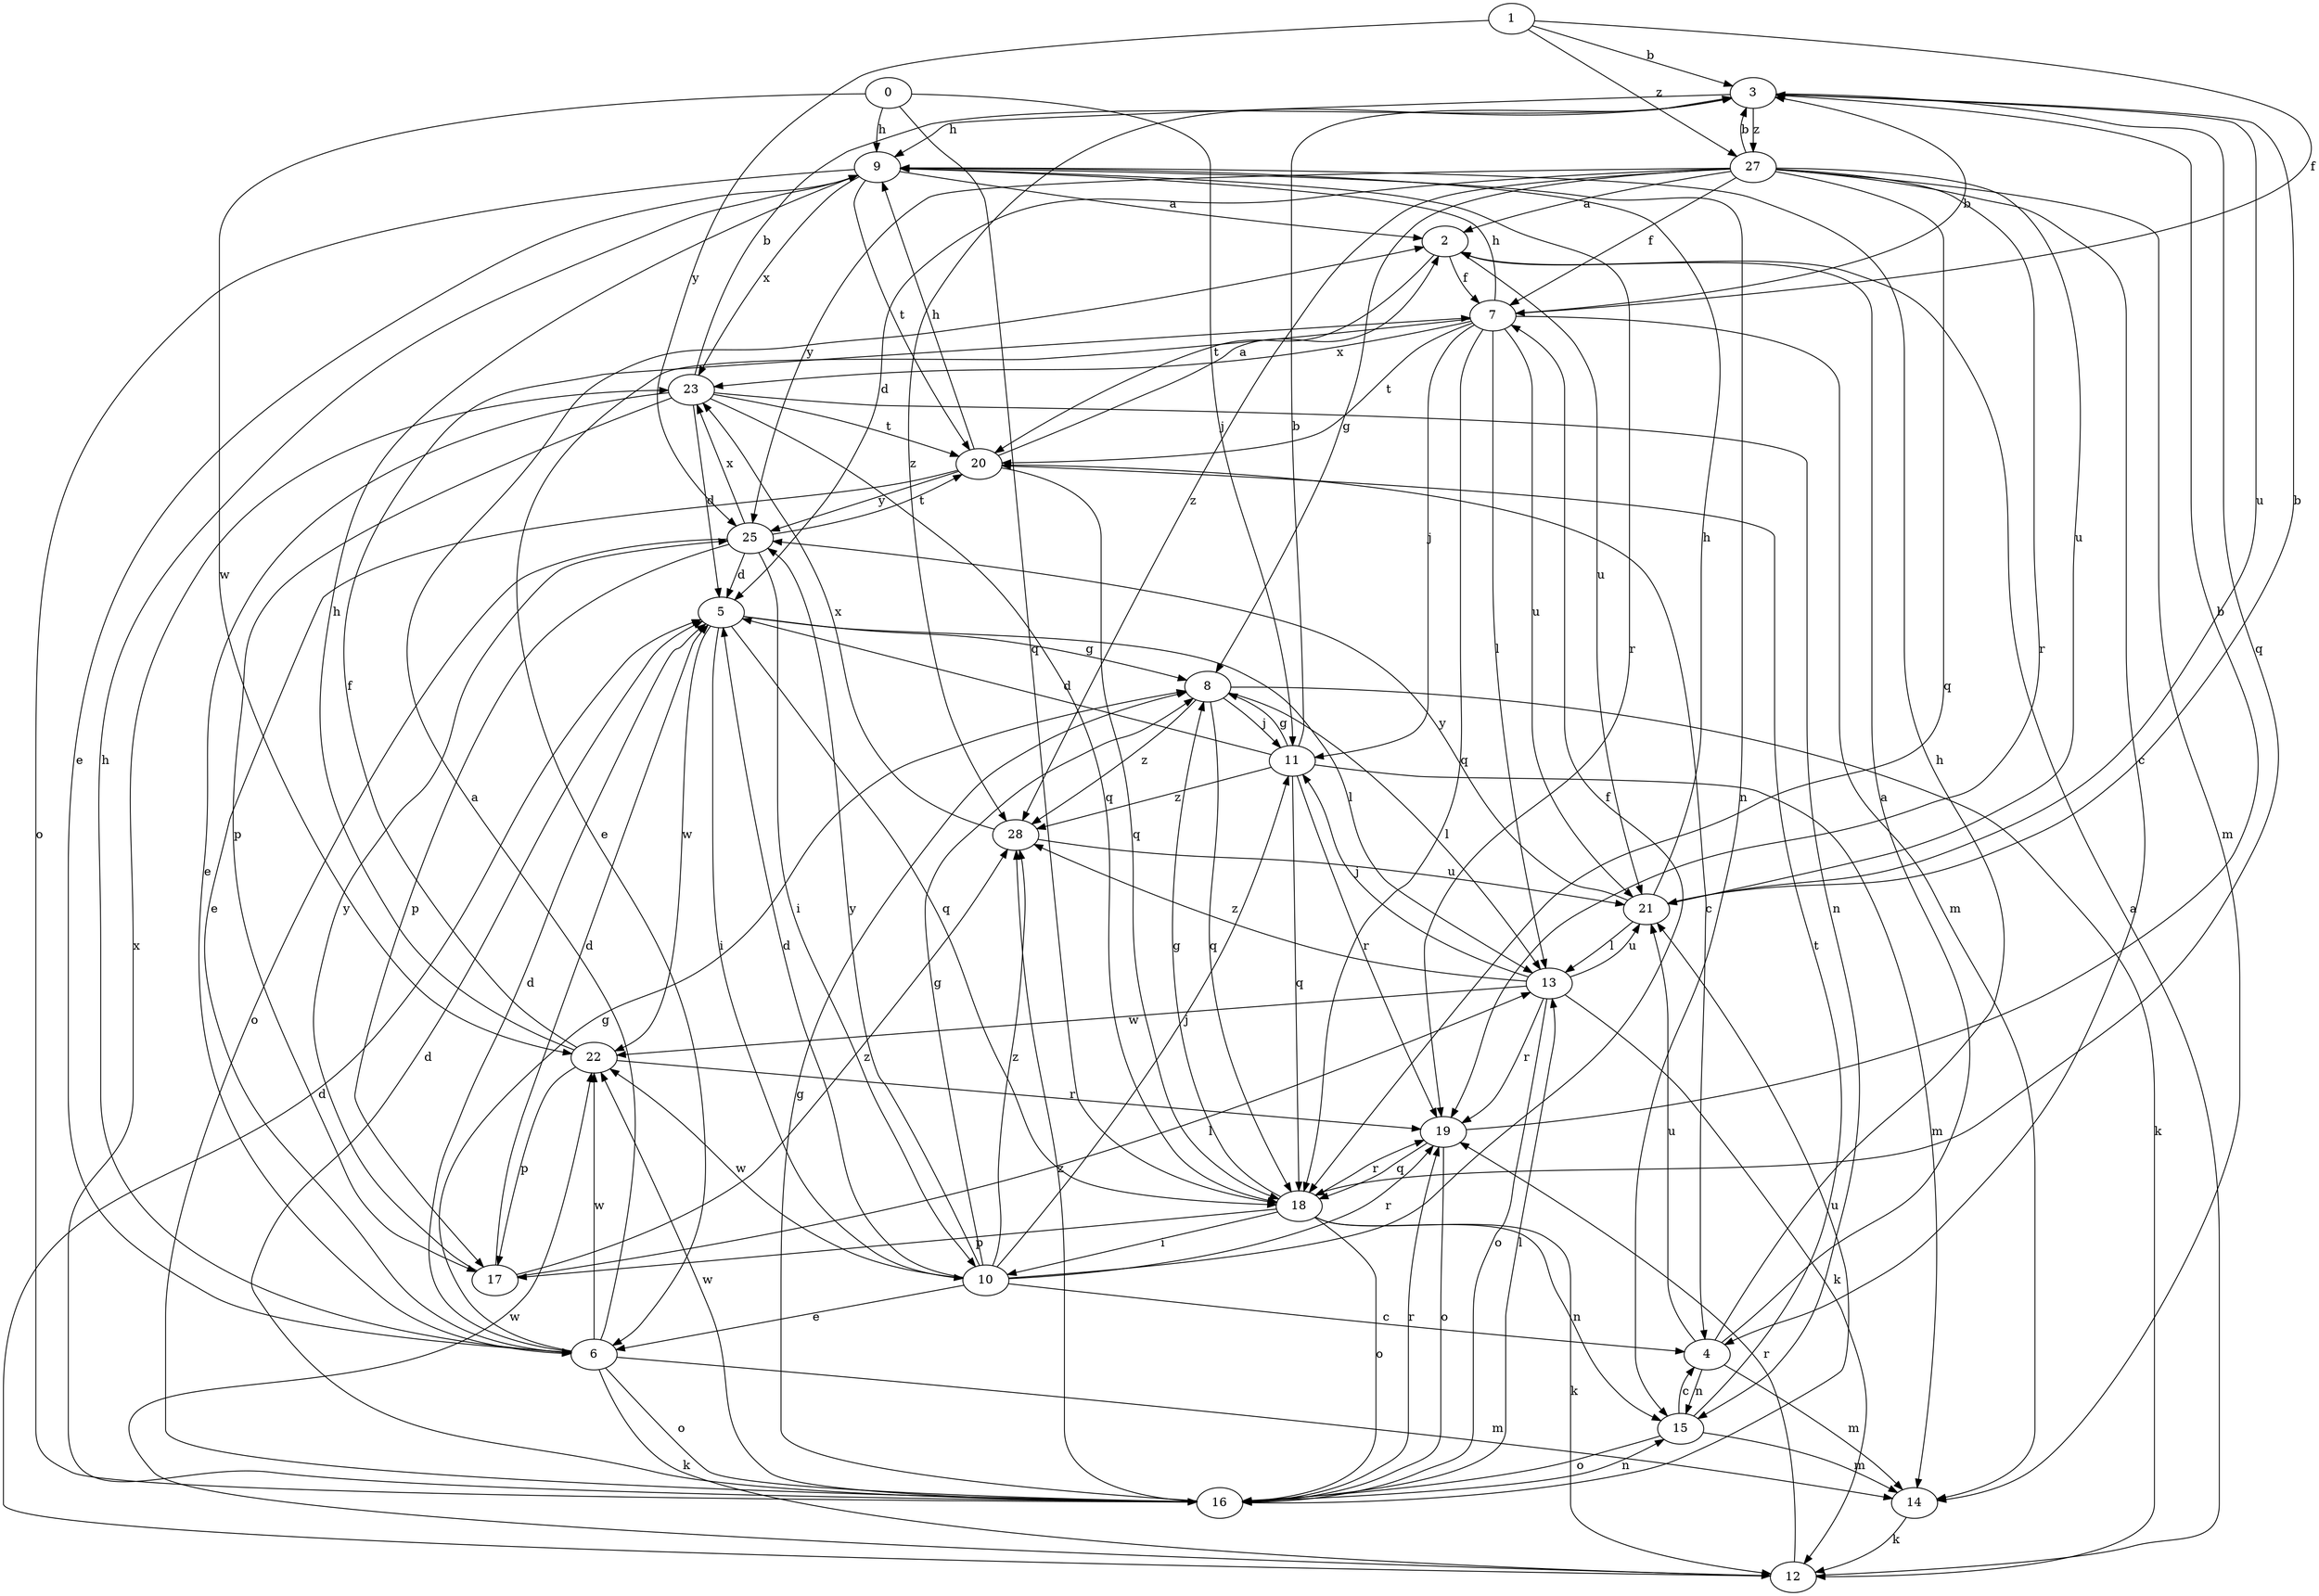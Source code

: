 strict digraph  {
1;
2;
0;
3;
4;
5;
6;
7;
8;
9;
10;
11;
12;
13;
14;
15;
16;
17;
18;
19;
20;
21;
22;
23;
25;
27;
28;
1 -> 3  [label=b];
1 -> 7  [label=f];
1 -> 25  [label=y];
1 -> 27  [label=z];
2 -> 7  [label=f];
2 -> 20  [label=t];
2 -> 21  [label=u];
0 -> 9  [label=h];
0 -> 11  [label=j];
0 -> 18  [label=q];
0 -> 22  [label=w];
3 -> 9  [label=h];
3 -> 18  [label=q];
3 -> 21  [label=u];
3 -> 27  [label=z];
3 -> 28  [label=z];
4 -> 2  [label=a];
4 -> 9  [label=h];
4 -> 14  [label=m];
4 -> 15  [label=n];
4 -> 21  [label=u];
5 -> 8  [label=g];
5 -> 10  [label=i];
5 -> 13  [label=l];
5 -> 18  [label=q];
5 -> 22  [label=w];
6 -> 2  [label=a];
6 -> 5  [label=d];
6 -> 8  [label=g];
6 -> 9  [label=h];
6 -> 12  [label=k];
6 -> 14  [label=m];
6 -> 16  [label=o];
6 -> 22  [label=w];
7 -> 3  [label=b];
7 -> 6  [label=e];
7 -> 9  [label=h];
7 -> 11  [label=j];
7 -> 13  [label=l];
7 -> 14  [label=m];
7 -> 18  [label=q];
7 -> 20  [label=t];
7 -> 21  [label=u];
7 -> 23  [label=x];
8 -> 11  [label=j];
8 -> 12  [label=k];
8 -> 13  [label=l];
8 -> 18  [label=q];
8 -> 28  [label=z];
9 -> 2  [label=a];
9 -> 6  [label=e];
9 -> 15  [label=n];
9 -> 16  [label=o];
9 -> 19  [label=r];
9 -> 20  [label=t];
9 -> 23  [label=x];
10 -> 4  [label=c];
10 -> 5  [label=d];
10 -> 6  [label=e];
10 -> 7  [label=f];
10 -> 8  [label=g];
10 -> 11  [label=j];
10 -> 19  [label=r];
10 -> 22  [label=w];
10 -> 25  [label=y];
10 -> 28  [label=z];
11 -> 3  [label=b];
11 -> 5  [label=d];
11 -> 8  [label=g];
11 -> 14  [label=m];
11 -> 18  [label=q];
11 -> 19  [label=r];
11 -> 28  [label=z];
12 -> 2  [label=a];
12 -> 5  [label=d];
12 -> 19  [label=r];
12 -> 22  [label=w];
13 -> 11  [label=j];
13 -> 12  [label=k];
13 -> 16  [label=o];
13 -> 19  [label=r];
13 -> 21  [label=u];
13 -> 22  [label=w];
13 -> 28  [label=z];
14 -> 12  [label=k];
15 -> 4  [label=c];
15 -> 14  [label=m];
15 -> 16  [label=o];
15 -> 20  [label=t];
16 -> 5  [label=d];
16 -> 8  [label=g];
16 -> 13  [label=l];
16 -> 15  [label=n];
16 -> 19  [label=r];
16 -> 21  [label=u];
16 -> 22  [label=w];
16 -> 23  [label=x];
16 -> 28  [label=z];
17 -> 5  [label=d];
17 -> 13  [label=l];
17 -> 25  [label=y];
17 -> 28  [label=z];
18 -> 8  [label=g];
18 -> 10  [label=i];
18 -> 12  [label=k];
18 -> 15  [label=n];
18 -> 16  [label=o];
18 -> 17  [label=p];
18 -> 19  [label=r];
19 -> 3  [label=b];
19 -> 16  [label=o];
19 -> 18  [label=q];
20 -> 2  [label=a];
20 -> 4  [label=c];
20 -> 6  [label=e];
20 -> 9  [label=h];
20 -> 18  [label=q];
20 -> 25  [label=y];
21 -> 3  [label=b];
21 -> 9  [label=h];
21 -> 13  [label=l];
21 -> 25  [label=y];
22 -> 7  [label=f];
22 -> 9  [label=h];
22 -> 17  [label=p];
22 -> 19  [label=r];
23 -> 3  [label=b];
23 -> 5  [label=d];
23 -> 6  [label=e];
23 -> 15  [label=n];
23 -> 17  [label=p];
23 -> 18  [label=q];
23 -> 20  [label=t];
25 -> 5  [label=d];
25 -> 10  [label=i];
25 -> 16  [label=o];
25 -> 17  [label=p];
25 -> 20  [label=t];
25 -> 23  [label=x];
27 -> 2  [label=a];
27 -> 3  [label=b];
27 -> 4  [label=c];
27 -> 5  [label=d];
27 -> 7  [label=f];
27 -> 8  [label=g];
27 -> 14  [label=m];
27 -> 18  [label=q];
27 -> 19  [label=r];
27 -> 21  [label=u];
27 -> 25  [label=y];
27 -> 28  [label=z];
28 -> 21  [label=u];
28 -> 23  [label=x];
}
